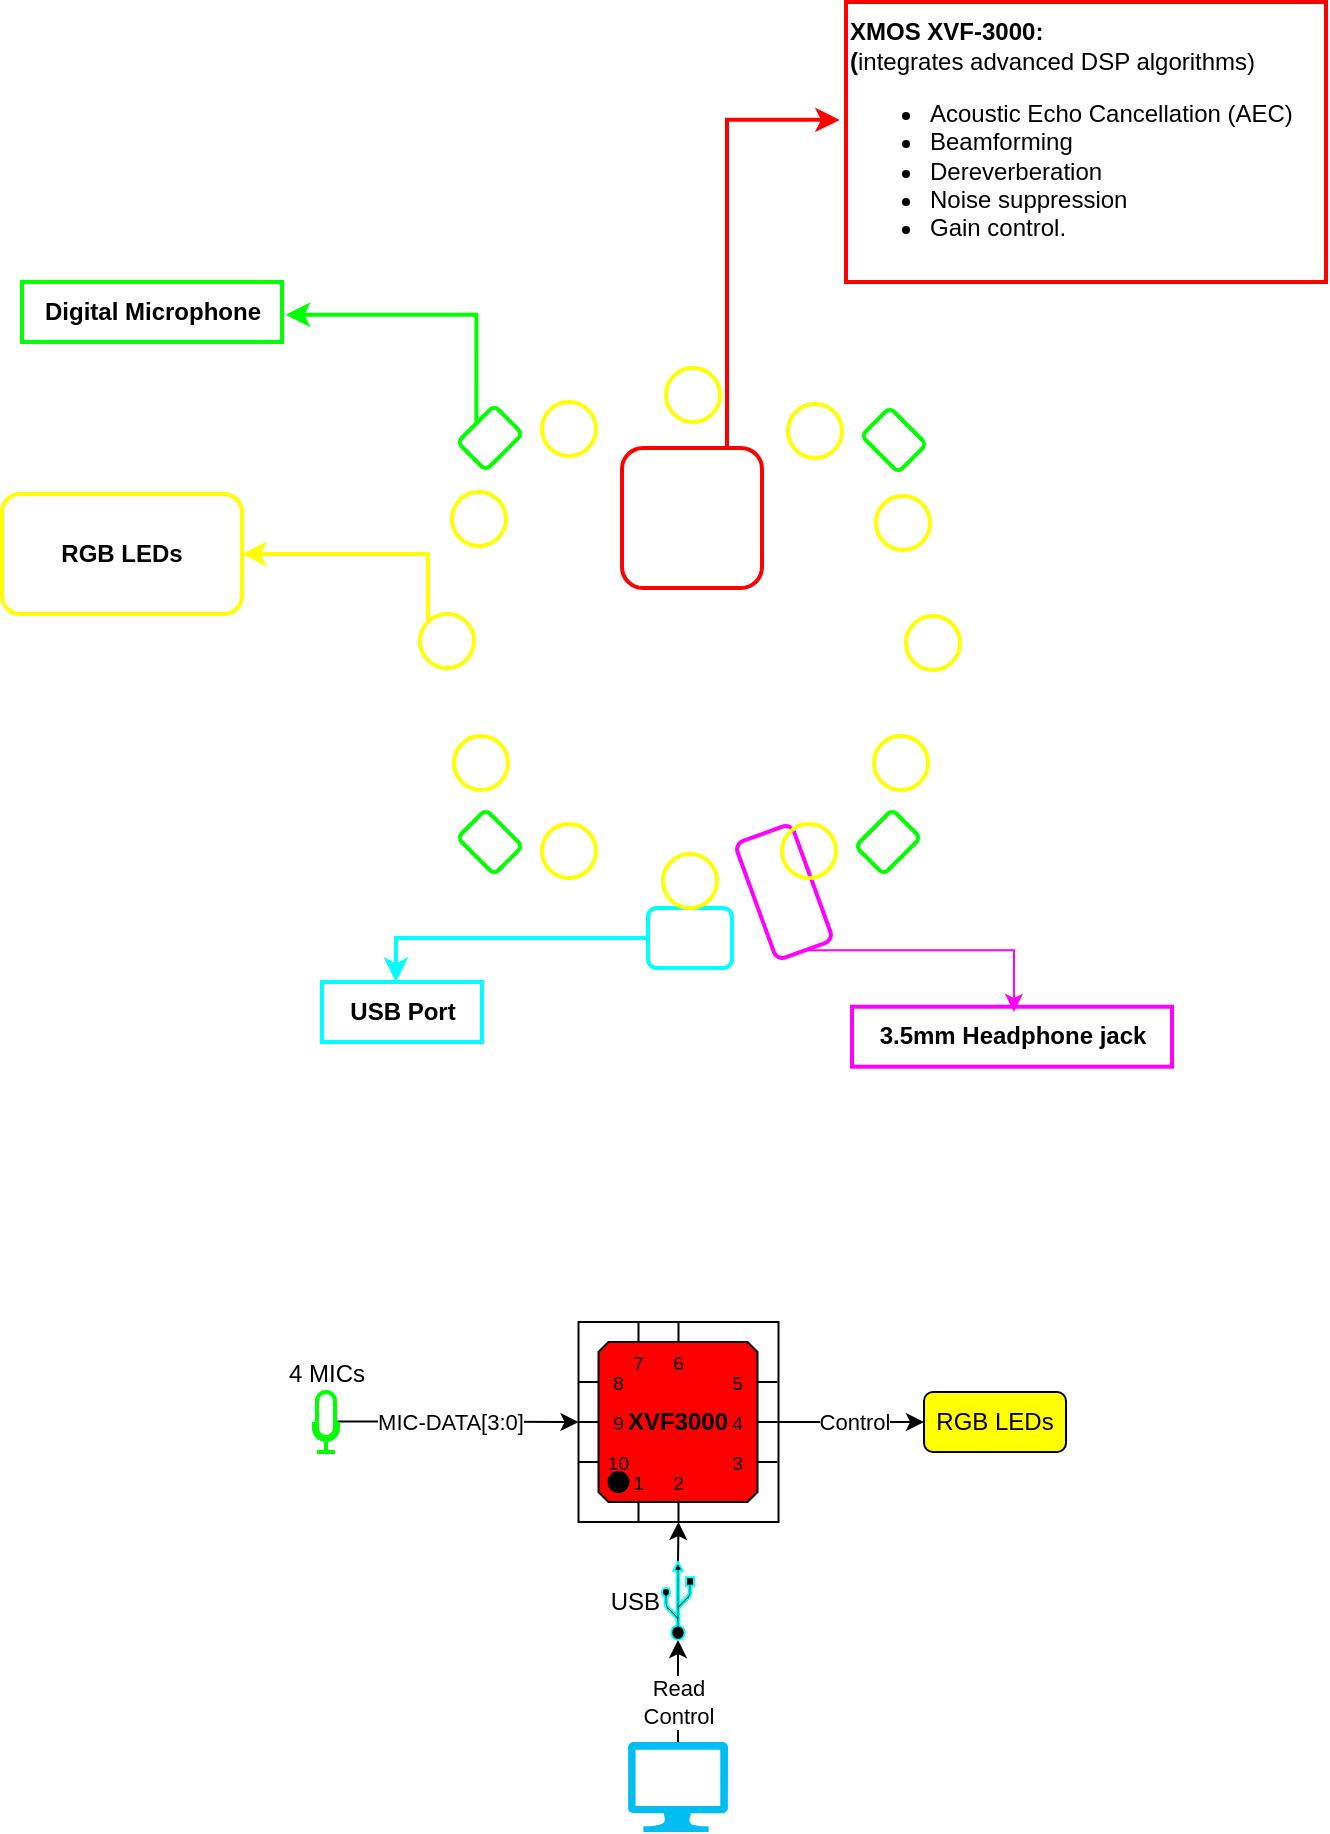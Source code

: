 <mxfile version="24.0.6" type="github">
  <diagram name="Page-1" id="u5On2c0fib74qdw5WMrg">
    <mxGraphModel dx="937" dy="2260" grid="1" gridSize="10" guides="1" tooltips="1" connect="1" arrows="1" fold="1" page="1" pageScale="1" pageWidth="850" pageHeight="1100" background="none" math="0" shadow="0">
      <root>
        <mxCell id="0" />
        <mxCell id="1" parent="0" />
        <mxCell id="I789U6jQrW0SmWHW9E_5-58" value="" style="whiteSpace=wrap;html=1;aspect=fixed;" vertex="1" parent="1">
          <mxGeometry x="382.25" y="790" width="100" height="100" as="geometry" />
        </mxCell>
        <mxCell id="I789U6jQrW0SmWHW9E_5-1" value="" style="shape=image;verticalLabelPosition=bottom;labelBackgroundColor=default;verticalAlign=top;aspect=fixed;imageAspect=0;image=https://files.seeedstudio.com/wiki/ReSpeaker-Mic-Array-v2.1/img/hardware_overview.jpg;clipPath=inset(3.81% 12.67% 7.14% 9.67% round 49%);" vertex="1" parent="1">
          <mxGeometry x="174" y="237" width="530" height="425.36" as="geometry" />
        </mxCell>
        <mxCell id="I789U6jQrW0SmWHW9E_5-2" value="&lt;b&gt;XMOS XVF-3000:&lt;/b&gt;&lt;div&gt;&lt;b&gt;(&lt;/b&gt;&lt;span style=&quot;background-color: initial;&quot;&gt;integrates advanced DSP algorithms)&lt;/span&gt;&lt;div style=&quot;&quot;&gt;&lt;ul&gt;&lt;li&gt;&lt;span style=&quot;background-color: initial;&quot;&gt;Acoustic Echo Cancellation (AEC)&lt;/span&gt;&lt;/li&gt;&lt;li&gt;&lt;span style=&quot;background-color: initial;&quot;&gt;Beamforming&lt;/span&gt;&lt;/li&gt;&lt;li&gt;&lt;span style=&quot;background-color: initial;&quot;&gt;Dereverberation&lt;/span&gt;&lt;/li&gt;&lt;li&gt;&lt;span style=&quot;background-color: initial;&quot;&gt;Noise suppression&lt;/span&gt;&lt;/li&gt;&lt;li&gt;&lt;span style=&quot;background-color: initial;&quot;&gt;Gain control.&lt;/span&gt;&lt;/li&gt;&lt;/ul&gt;&lt;/div&gt;&lt;/div&gt;" style="text;html=1;align=left;verticalAlign=middle;resizable=0;points=[];autosize=1;strokeColor=#ff0000;fillColor=none;rounded=0;labelBorderColor=none;horizontal=1;strokeWidth=2;" vertex="1" parent="1">
          <mxGeometry x="516" y="130" width="240" height="140" as="geometry" />
        </mxCell>
        <mxCell id="I789U6jQrW0SmWHW9E_5-5" value="" style="rounded=1;whiteSpace=wrap;html=1;fillColor=none;strokeColor=#ff0000;strokeWidth=2;" vertex="1" parent="1">
          <mxGeometry x="404" y="353" width="70" height="70" as="geometry" />
        </mxCell>
        <mxCell id="I789U6jQrW0SmWHW9E_5-7" value="&lt;b&gt;Digital Microphone&lt;/b&gt;" style="text;html=1;align=center;verticalAlign=middle;resizable=0;points=[];autosize=1;strokeColor=#00ff00;fillColor=none;rounded=0;labelBorderColor=none;horizontal=1;strokeWidth=2;" vertex="1" parent="1">
          <mxGeometry x="104" y="270" width="130" height="30" as="geometry" />
        </mxCell>
        <mxCell id="I789U6jQrW0SmWHW9E_5-8" value="" style="rounded=1;whiteSpace=wrap;html=1;fillColor=none;strokeWidth=2;strokeColor=#00ff00;rotation=-45;" vertex="1" parent="1">
          <mxGeometry x="325" y="338" width="26" height="20" as="geometry" />
        </mxCell>
        <mxCell id="I789U6jQrW0SmWHW9E_5-10" style="edgeStyle=orthogonalEdgeStyle;rounded=0;orthogonalLoop=1;jettySize=auto;html=1;exitX=0.5;exitY=0;exitDx=0;exitDy=0;strokeColor=#00ff00;strokeWidth=2;entryX=1.014;entryY=0.546;entryDx=0;entryDy=0;entryPerimeter=0;" edge="1" parent="1" target="I789U6jQrW0SmWHW9E_5-7">
          <mxGeometry relative="1" as="geometry">
            <mxPoint x="331.189" y="340.929" as="sourcePoint" />
            <mxPoint x="234" y="302.52" as="targetPoint" />
            <Array as="points">
              <mxPoint x="331" y="286" />
            </Array>
          </mxGeometry>
        </mxCell>
        <mxCell id="I789U6jQrW0SmWHW9E_5-11" value="" style="rounded=1;whiteSpace=wrap;html=1;fillColor=none;strokeWidth=2;strokeColor=#00ff00;rotation=-45;" vertex="1" parent="1">
          <mxGeometry x="524" y="540" width="26" height="20" as="geometry" />
        </mxCell>
        <mxCell id="I789U6jQrW0SmWHW9E_5-12" value="" style="rounded=1;whiteSpace=wrap;html=1;fillColor=none;strokeWidth=2;strokeColor=#00ff00;rotation=45;" vertex="1" parent="1">
          <mxGeometry x="527" y="339" width="26" height="20" as="geometry" />
        </mxCell>
        <mxCell id="I789U6jQrW0SmWHW9E_5-16" value="" style="rounded=1;whiteSpace=wrap;html=1;fillColor=none;strokeWidth=2;strokeColor=#00ff00;rotation=45;" vertex="1" parent="1">
          <mxGeometry x="325" y="540" width="26" height="20" as="geometry" />
        </mxCell>
        <mxCell id="I789U6jQrW0SmWHW9E_5-17" value="" style="rounded=1;whiteSpace=wrap;html=1;fillColor=none;strokeWidth=2;strokeColor=#00ffff;rotation=0;" vertex="1" parent="1">
          <mxGeometry x="417" y="583" width="42" height="30" as="geometry" />
        </mxCell>
        <mxCell id="I789U6jQrW0SmWHW9E_5-18" value="&lt;b&gt;USB Port&lt;/b&gt;" style="text;html=1;align=center;verticalAlign=middle;resizable=0;points=[];autosize=1;strokeColor=#00ffff;fillColor=none;rounded=0;labelBorderColor=none;horizontal=1;strokeWidth=2;" vertex="1" parent="1">
          <mxGeometry x="254" y="620" width="80" height="30" as="geometry" />
        </mxCell>
        <mxCell id="I789U6jQrW0SmWHW9E_5-19" style="edgeStyle=orthogonalEdgeStyle;rounded=0;orthogonalLoop=1;jettySize=auto;html=1;exitX=0;exitY=0.5;exitDx=0;exitDy=0;entryX=0.462;entryY=0;entryDx=0;entryDy=0;entryPerimeter=0;strokeColor=#00ffff;strokeWidth=2;" edge="1" parent="1" source="I789U6jQrW0SmWHW9E_5-17" target="I789U6jQrW0SmWHW9E_5-18">
          <mxGeometry relative="1" as="geometry" />
        </mxCell>
        <mxCell id="I789U6jQrW0SmWHW9E_5-20" value="" style="rounded=1;whiteSpace=wrap;html=1;fillColor=none;strokeWidth=2;strokeColor=#ff00ff;rotation=70;" vertex="1" parent="1">
          <mxGeometry x="454" y="560" width="62" height="30" as="geometry" />
        </mxCell>
        <mxCell id="I789U6jQrW0SmWHW9E_5-21" value="&lt;b&gt;3.5mm Headphone jack&lt;/b&gt;" style="text;html=1;align=center;verticalAlign=middle;resizable=0;points=[];autosize=1;strokeColor=#ff00ff;fillColor=none;rounded=0;labelBorderColor=none;horizontal=1;strokeWidth=2;" vertex="1" parent="1">
          <mxGeometry x="519" y="632.36" width="160" height="30" as="geometry" />
        </mxCell>
        <mxCell id="I789U6jQrW0SmWHW9E_5-22" style="edgeStyle=orthogonalEdgeStyle;rounded=0;orthogonalLoop=1;jettySize=auto;html=1;exitX=1;exitY=0.5;exitDx=0;exitDy=0;entryX=0.506;entryY=0.087;entryDx=0;entryDy=0;entryPerimeter=0;strokeColor=#ff00ff;" edge="1" parent="1" source="I789U6jQrW0SmWHW9E_5-20" target="I789U6jQrW0SmWHW9E_5-21">
          <mxGeometry relative="1" as="geometry" />
        </mxCell>
        <mxCell id="I789U6jQrW0SmWHW9E_5-51" style="edgeStyle=orthogonalEdgeStyle;rounded=0;orthogonalLoop=1;jettySize=auto;html=1;exitX=1;exitY=0;exitDx=0;exitDy=50;entryX=0;entryY=0.5;entryDx=0;entryDy=0;exitPerimeter=0;" edge="1" parent="1" source="I789U6jQrW0SmWHW9E_5-57" target="I789U6jQrW0SmWHW9E_5-50">
          <mxGeometry relative="1" as="geometry">
            <mxPoint x="467.0" y="840" as="sourcePoint" />
            <Array as="points" />
          </mxGeometry>
        </mxCell>
        <mxCell id="I789U6jQrW0SmWHW9E_5-52" value="Control" style="edgeLabel;html=1;align=center;verticalAlign=middle;resizable=0;points=[];" vertex="1" connectable="0" parent="I789U6jQrW0SmWHW9E_5-51">
          <mxGeometry x="-0.178" y="-2" relative="1" as="geometry">
            <mxPoint x="8" y="-2" as="offset" />
          </mxGeometry>
        </mxCell>
        <mxCell id="I789U6jQrW0SmWHW9E_5-26" style="edgeStyle=orthogonalEdgeStyle;rounded=0;orthogonalLoop=1;jettySize=auto;html=1;entryX=0;entryY=0;entryDx=0;entryDy=50;exitX=0.972;exitY=0.492;exitDx=0;exitDy=0;exitPerimeter=0;entryPerimeter=0;" edge="1" parent="1" source="I789U6jQrW0SmWHW9E_5-53" target="I789U6jQrW0SmWHW9E_5-57">
          <mxGeometry relative="1" as="geometry">
            <mxPoint x="281" y="820.0" as="sourcePoint" />
            <mxPoint x="396" y="820" as="targetPoint" />
          </mxGeometry>
        </mxCell>
        <mxCell id="I789U6jQrW0SmWHW9E_5-27" value="MIC-DATA[3:0]" style="edgeLabel;html=1;align=center;verticalAlign=middle;resizable=0;points=[];" vertex="1" connectable="0" parent="I789U6jQrW0SmWHW9E_5-26">
          <mxGeometry x="0.071" relative="1" as="geometry">
            <mxPoint x="-8" as="offset" />
          </mxGeometry>
        </mxCell>
        <mxCell id="I789U6jQrW0SmWHW9E_5-31" value="" style="ellipse;whiteSpace=wrap;html=1;aspect=fixed;fillColor=none;strokeWidth=2;strokeColor=#ffff00;" vertex="1" parent="1">
          <mxGeometry x="487" y="331" width="27" height="27" as="geometry" />
        </mxCell>
        <mxCell id="I789U6jQrW0SmWHW9E_5-32" style="edgeStyle=orthogonalEdgeStyle;rounded=0;orthogonalLoop=1;jettySize=auto;html=1;exitX=0.75;exitY=0;exitDx=0;exitDy=0;entryX=-0.013;entryY=0.421;entryDx=0;entryDy=0;entryPerimeter=0;strokeWidth=2;strokeColor=#ff0000;" edge="1" parent="1" source="I789U6jQrW0SmWHW9E_5-5" target="I789U6jQrW0SmWHW9E_5-2">
          <mxGeometry relative="1" as="geometry">
            <Array as="points">
              <mxPoint x="456" y="189" />
            </Array>
          </mxGeometry>
        </mxCell>
        <mxCell id="I789U6jQrW0SmWHW9E_5-34" value="" style="ellipse;whiteSpace=wrap;html=1;aspect=fixed;fillColor=none;strokeWidth=2;strokeColor=#ffff00;" vertex="1" parent="1">
          <mxGeometry x="531" y="377" width="27" height="27" as="geometry" />
        </mxCell>
        <mxCell id="I789U6jQrW0SmWHW9E_5-35" value="" style="ellipse;whiteSpace=wrap;html=1;aspect=fixed;fillColor=none;strokeWidth=2;strokeColor=#ffff00;" vertex="1" parent="1">
          <mxGeometry x="546" y="437" width="27" height="27" as="geometry" />
        </mxCell>
        <mxCell id="I789U6jQrW0SmWHW9E_5-36" value="" style="ellipse;whiteSpace=wrap;html=1;aspect=fixed;fillColor=none;strokeWidth=2;strokeColor=#ffff00;" vertex="1" parent="1">
          <mxGeometry x="530" y="497" width="27" height="27" as="geometry" />
        </mxCell>
        <mxCell id="I789U6jQrW0SmWHW9E_5-37" value="" style="ellipse;whiteSpace=wrap;html=1;aspect=fixed;fillColor=none;strokeWidth=2;strokeColor=#ffff00;" vertex="1" parent="1">
          <mxGeometry x="484" y="541" width="27" height="27" as="geometry" />
        </mxCell>
        <mxCell id="I789U6jQrW0SmWHW9E_5-38" value="" style="ellipse;whiteSpace=wrap;html=1;aspect=fixed;fillColor=none;strokeWidth=2;strokeColor=#ffff00;" vertex="1" parent="1">
          <mxGeometry x="424.5" y="556" width="27" height="27" as="geometry" />
        </mxCell>
        <mxCell id="I789U6jQrW0SmWHW9E_5-39" value="" style="ellipse;whiteSpace=wrap;html=1;aspect=fixed;fillColor=none;strokeWidth=2;strokeColor=#ffff00;" vertex="1" parent="1">
          <mxGeometry x="364" y="541" width="27" height="27" as="geometry" />
        </mxCell>
        <mxCell id="I789U6jQrW0SmWHW9E_5-40" value="" style="ellipse;whiteSpace=wrap;html=1;aspect=fixed;fillColor=none;strokeWidth=2;strokeColor=#ffff00;" vertex="1" parent="1">
          <mxGeometry x="320" y="497" width="27" height="27" as="geometry" />
        </mxCell>
        <mxCell id="I789U6jQrW0SmWHW9E_5-46" style="edgeStyle=orthogonalEdgeStyle;rounded=0;orthogonalLoop=1;jettySize=auto;html=1;exitX=0;exitY=0;exitDx=0;exitDy=0;entryX=1;entryY=0.5;entryDx=0;entryDy=0;strokeWidth=2;strokeColor=#ffff00;" edge="1" parent="1" source="I789U6jQrW0SmWHW9E_5-41" target="I789U6jQrW0SmWHW9E_5-45">
          <mxGeometry relative="1" as="geometry">
            <Array as="points">
              <mxPoint x="307" y="406" />
            </Array>
          </mxGeometry>
        </mxCell>
        <mxCell id="I789U6jQrW0SmWHW9E_5-41" value="" style="ellipse;whiteSpace=wrap;html=1;aspect=fixed;fillColor=none;strokeWidth=2;strokeColor=#ffff00;" vertex="1" parent="1">
          <mxGeometry x="303" y="436" width="27" height="27" as="geometry" />
        </mxCell>
        <mxCell id="I789U6jQrW0SmWHW9E_5-42" value="" style="ellipse;whiteSpace=wrap;html=1;aspect=fixed;fillColor=none;strokeWidth=2;strokeColor=#ffff00;" vertex="1" parent="1">
          <mxGeometry x="319" y="375" width="27" height="27" as="geometry" />
        </mxCell>
        <mxCell id="I789U6jQrW0SmWHW9E_5-43" value="" style="ellipse;whiteSpace=wrap;html=1;aspect=fixed;fillColor=none;strokeWidth=2;strokeColor=#ffff00;" vertex="1" parent="1">
          <mxGeometry x="364" y="330" width="27" height="27" as="geometry" />
        </mxCell>
        <mxCell id="I789U6jQrW0SmWHW9E_5-44" value="" style="ellipse;whiteSpace=wrap;html=1;aspect=fixed;fillColor=none;strokeWidth=2;strokeColor=#ffff00;" vertex="1" parent="1">
          <mxGeometry x="426" y="313" width="27" height="27" as="geometry" />
        </mxCell>
        <mxCell id="I789U6jQrW0SmWHW9E_5-45" value="&lt;b&gt;RGB LEDs&lt;/b&gt;" style="rounded=1;whiteSpace=wrap;html=1;fillColor=none;strokeColor=#ffff00;strokeWidth=2;" vertex="1" parent="1">
          <mxGeometry x="94" y="376" width="120" height="60" as="geometry" />
        </mxCell>
        <mxCell id="I789U6jQrW0SmWHW9E_5-50" value="RGB LEDs" style="rounded=1;whiteSpace=wrap;html=1;strokeColor=#000000;fillColor=#ffff00;" vertex="1" parent="1">
          <mxGeometry x="555" y="825" width="71" height="30" as="geometry" />
        </mxCell>
        <mxCell id="I789U6jQrW0SmWHW9E_5-53" value="4 MICs" style="html=1;verticalLabelPosition=top;align=center;labelBackgroundColor=#ffffff;verticalAlign=bottom;strokeWidth=2;strokeColor=#00ff00;shadow=0;dashed=0;shape=mxgraph.ios7.icons.microphone;labelPosition=center;" vertex="1" parent="1">
          <mxGeometry x="250" y="825" width="12" height="30" as="geometry" />
        </mxCell>
        <mxCell id="I789U6jQrW0SmWHW9E_5-57" value="&lt;b style=&quot;text-wrap: nowrap;&quot;&gt;XVF3000&lt;/b&gt;" style="shadow=0;dashed=0;align=center;html=1;strokeWidth=1;shape=mxgraph.electrical.logic_gates.qfp_ic;whiteSpace=wrap;labelNames=a,b,c,d,e,f,g,h,i,j,k,l,m,n,o,p,q,r,s,t,u,v,w,x,y,z,a1,b1,c1,d1,e1,f1,g1,h1,i1,j1,k1,l1,m1,n1;fillColor=#ff0000;" vertex="1" parent="1">
          <mxGeometry x="382.25" y="790" width="99.5" height="100" as="geometry" />
        </mxCell>
        <mxCell id="I789U6jQrW0SmWHW9E_5-69" style="edgeStyle=orthogonalEdgeStyle;rounded=0;orthogonalLoop=1;jettySize=auto;html=1;exitX=0.5;exitY=0;exitDx=0;exitDy=0;exitPerimeter=0;entryX=0;entryY=1;entryDx=50;entryDy=0;entryPerimeter=0;" edge="1" parent="1" source="I789U6jQrW0SmWHW9E_5-73" target="I789U6jQrW0SmWHW9E_5-57">
          <mxGeometry relative="1" as="geometry">
            <mxPoint x="390" y="962.5" as="sourcePoint" />
            <mxPoint x="441" y="962.5" as="targetPoint" />
          </mxGeometry>
        </mxCell>
        <mxCell id="I789U6jQrW0SmWHW9E_5-70" style="edgeStyle=orthogonalEdgeStyle;rounded=0;orthogonalLoop=1;jettySize=auto;html=1;entryX=0.5;entryY=1;entryDx=0;entryDy=0;entryPerimeter=0;" edge="1" parent="1" source="I789U6jQrW0SmWHW9E_5-72" target="I789U6jQrW0SmWHW9E_5-73">
          <mxGeometry relative="1" as="geometry">
            <mxPoint x="340" y="962.5" as="targetPoint" />
          </mxGeometry>
        </mxCell>
        <mxCell id="I789U6jQrW0SmWHW9E_5-71" value="Read&lt;div&gt;Control&lt;/div&gt;" style="edgeLabel;html=1;align=center;verticalAlign=middle;resizable=0;points=[];" vertex="1" connectable="0" parent="I789U6jQrW0SmWHW9E_5-70">
          <mxGeometry x="0.029" y="-2" relative="1" as="geometry">
            <mxPoint x="-2" y="6" as="offset" />
          </mxGeometry>
        </mxCell>
        <mxCell id="I789U6jQrW0SmWHW9E_5-72" value="" style="verticalLabelPosition=bottom;html=1;verticalAlign=top;align=center;strokeColor=none;fillColor=#00BEF2;shape=mxgraph.azure.computer;pointerEvents=1;" vertex="1" parent="1">
          <mxGeometry x="407" y="1000" width="50" height="45" as="geometry" />
        </mxCell>
        <mxCell id="I789U6jQrW0SmWHW9E_5-73" value="USB" style="shape=mxgraph.signs.tech.usb;html=1;pointerEvents=1;fillColor=#000000;strokeColor=#00ffff;verticalLabelPosition=middle;verticalAlign=middle;align=right;labelPosition=left;" vertex="1" parent="1">
          <mxGeometry x="424" y="910" width="16" height="39" as="geometry" />
        </mxCell>
      </root>
    </mxGraphModel>
  </diagram>
</mxfile>
